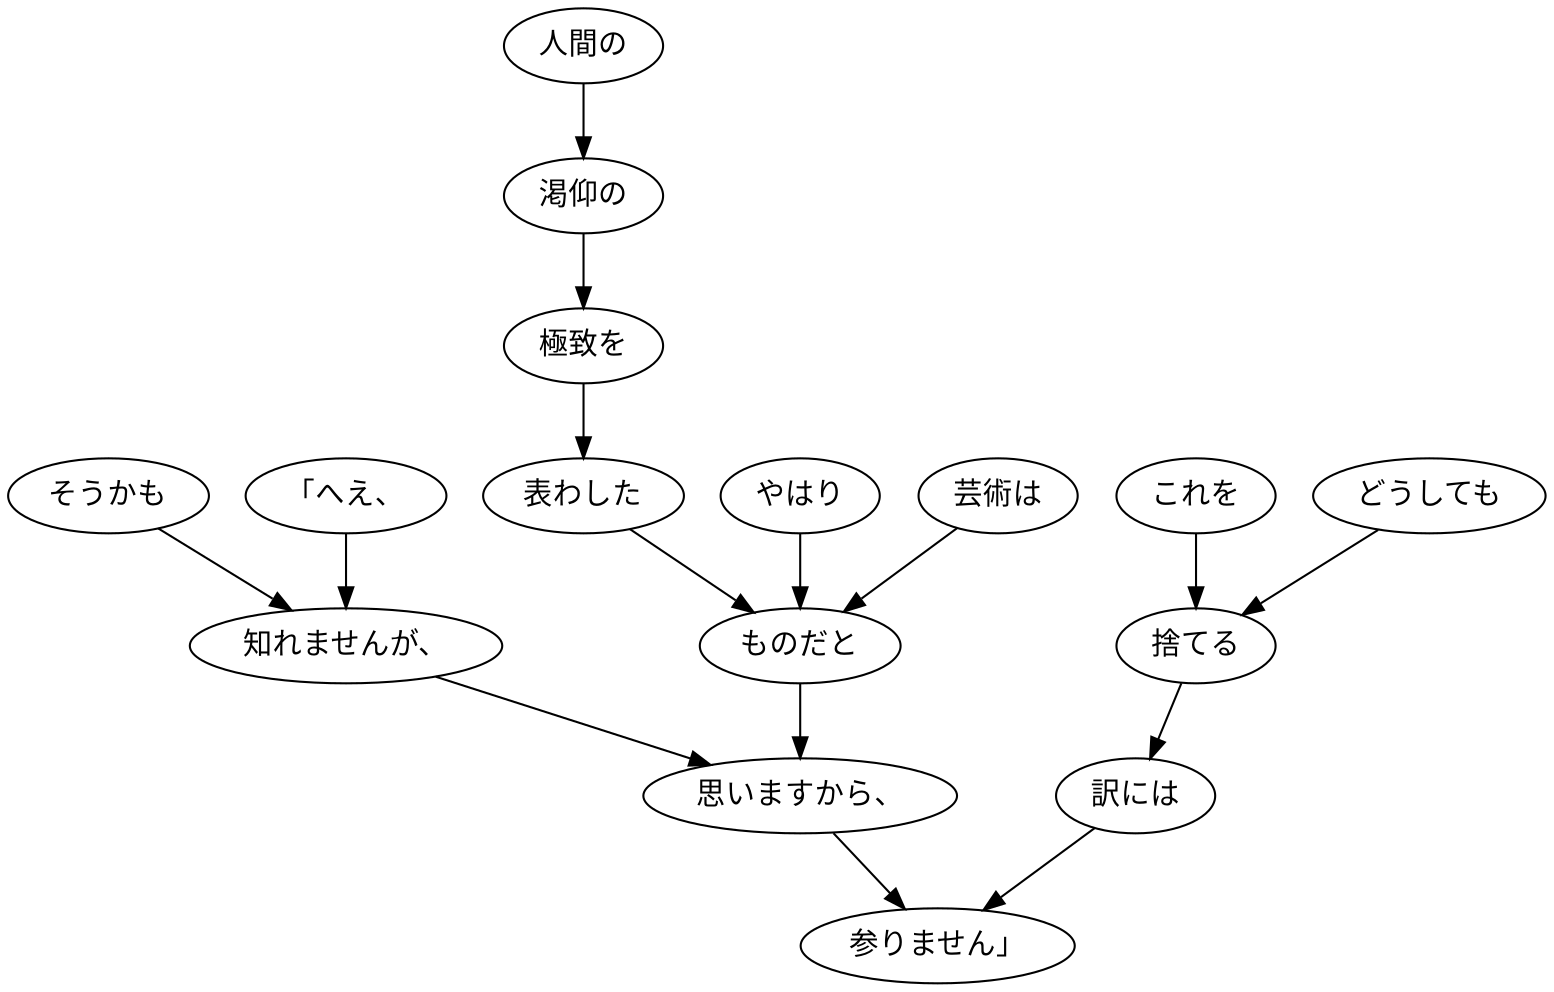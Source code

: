 digraph graph7897 {
	node0 [label="「へえ、"];
	node1 [label="そうかも"];
	node2 [label="知れませんが、"];
	node3 [label="やはり"];
	node4 [label="芸術は"];
	node5 [label="人間の"];
	node6 [label="渇仰の"];
	node7 [label="極致を"];
	node8 [label="表わした"];
	node9 [label="ものだと"];
	node10 [label="思いますから、"];
	node11 [label="どうしても"];
	node12 [label="これを"];
	node13 [label="捨てる"];
	node14 [label="訳には"];
	node15 [label="参りません」"];
	node0 -> node2;
	node1 -> node2;
	node2 -> node10;
	node3 -> node9;
	node4 -> node9;
	node5 -> node6;
	node6 -> node7;
	node7 -> node8;
	node8 -> node9;
	node9 -> node10;
	node10 -> node15;
	node11 -> node13;
	node12 -> node13;
	node13 -> node14;
	node14 -> node15;
}
